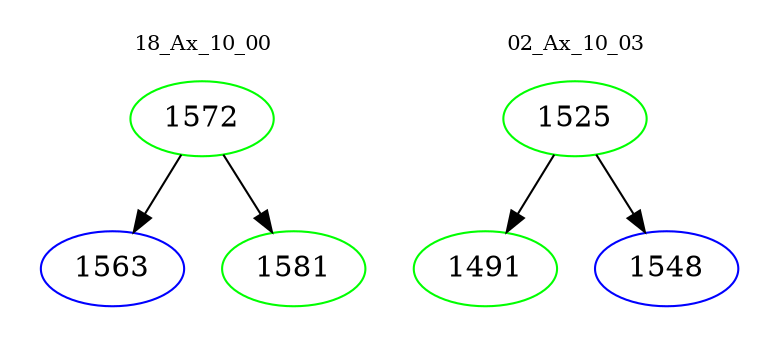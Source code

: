 digraph{
subgraph cluster_0 {
color = white
label = "18_Ax_10_00";
fontsize=10;
T0_1572 [label="1572", color="green"]
T0_1572 -> T0_1563 [color="black"]
T0_1563 [label="1563", color="blue"]
T0_1572 -> T0_1581 [color="black"]
T0_1581 [label="1581", color="green"]
}
subgraph cluster_1 {
color = white
label = "02_Ax_10_03";
fontsize=10;
T1_1525 [label="1525", color="green"]
T1_1525 -> T1_1491 [color="black"]
T1_1491 [label="1491", color="green"]
T1_1525 -> T1_1548 [color="black"]
T1_1548 [label="1548", color="blue"]
}
}
